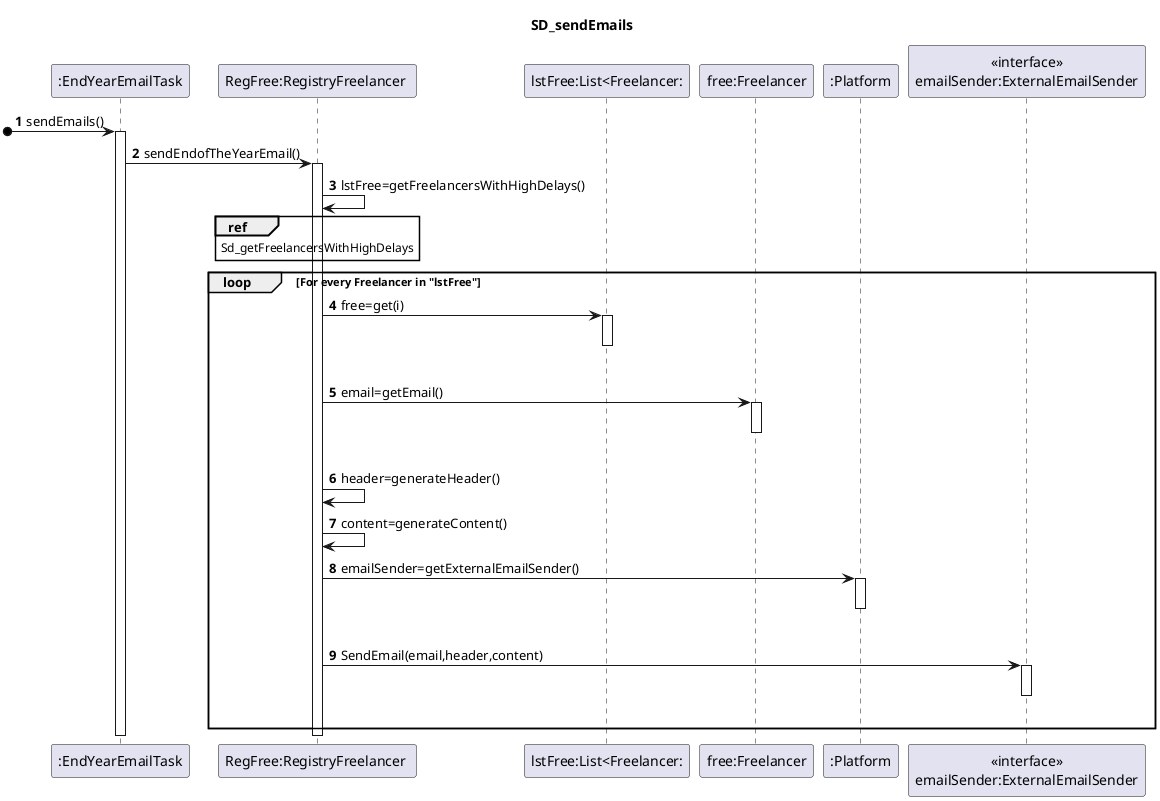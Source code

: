 @startuml

autonumber
title SD_sendEmails
participant ":EndYearEmailTask" as TASK
participant "RegFree:RegistryFreelancer " as RegFree
participant "lstFree:List<Freelancer:" as lstFree
participant "free:Freelancer" as free
participant ":Platform" as Plat
participant "<<interface>>\nemailSender:ExternalEmailSender" as EMAIL
[o-> TASK: sendEmails()
activate TASK
TASK -> RegFree :  sendEndofTheYearEmail()
activate RegFree
RegFree->RegFree:lstFree=getFreelancersWithHighDelays()
ref over RegFree : Sd_getFreelancersWithHighDelays
loop For every Freelancer in "lstFree"
RegFree -> lstFree : free=get(i)
activate lstFree
|||
deactivate lstFree
RegFree-> free : email=getEmail()
activate free
|||
deactivate free
RegFree->RegFree:header=generateHeader()
RegFree->RegFree:content=generateContent()
RegFree->Plat : emailSender=getExternalEmailSender()
activate Plat
|||
deactivate Plat
RegFree->EMAIL:SendEmail(email,header,content)
activate EMAIL
|||
deactivate EMAIL
end loop
deactivate RegFree
deactivate TASK

@enduml